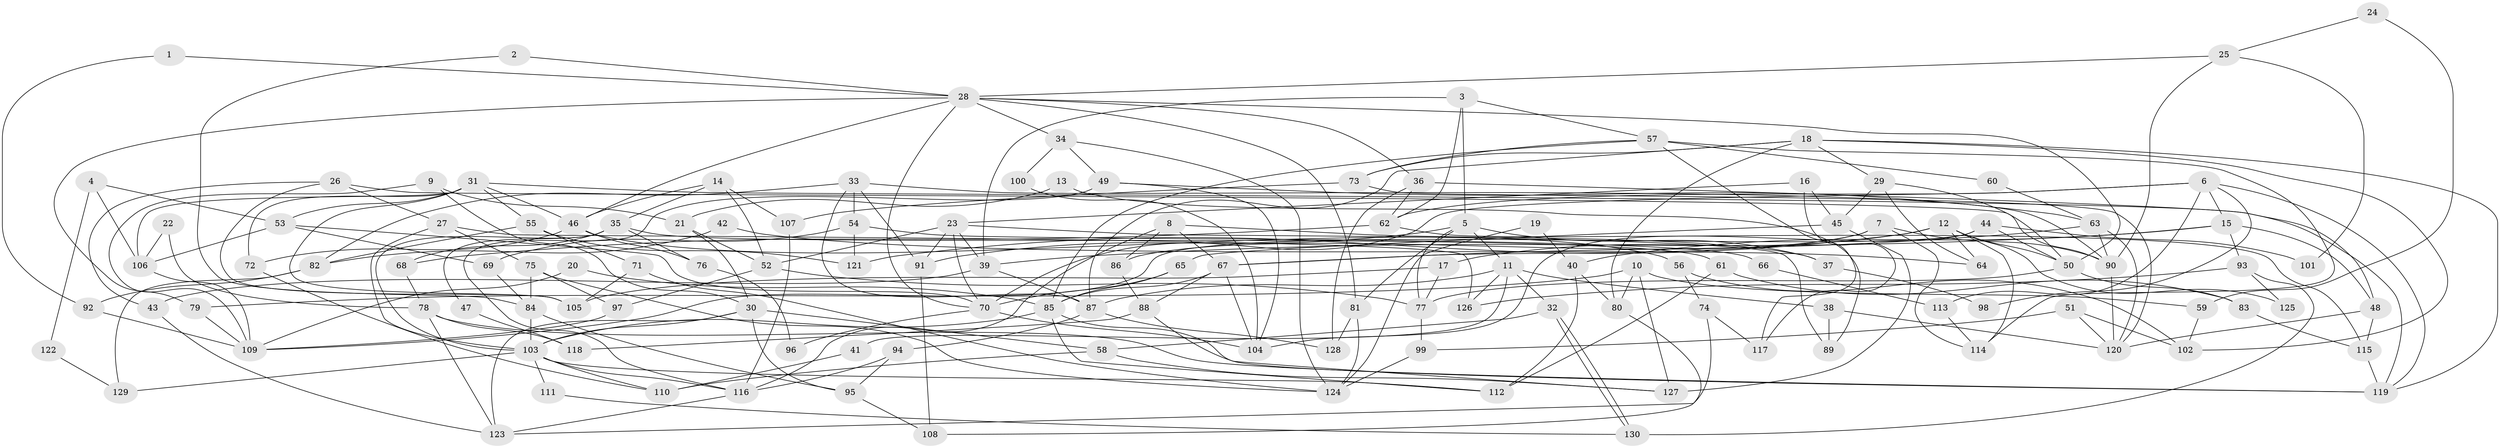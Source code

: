 // coarse degree distribution, {2: 0.16483516483516483, 4: 0.18681318681318682, 3: 0.21978021978021978, 10: 0.02197802197802198, 6: 0.0989010989010989, 5: 0.12087912087912088, 7: 0.08791208791208792, 8: 0.03296703296703297, 9: 0.03296703296703297, 17: 0.01098901098901099, 12: 0.01098901098901099, 13: 0.01098901098901099}
// Generated by graph-tools (version 1.1) at 2025/18/03/04/25 18:18:32]
// undirected, 130 vertices, 260 edges
graph export_dot {
graph [start="1"]
  node [color=gray90,style=filled];
  1;
  2;
  3;
  4;
  5;
  6;
  7;
  8;
  9;
  10;
  11;
  12;
  13;
  14;
  15;
  16;
  17;
  18;
  19;
  20;
  21;
  22;
  23;
  24;
  25;
  26;
  27;
  28;
  29;
  30;
  31;
  32;
  33;
  34;
  35;
  36;
  37;
  38;
  39;
  40;
  41;
  42;
  43;
  44;
  45;
  46;
  47;
  48;
  49;
  50;
  51;
  52;
  53;
  54;
  55;
  56;
  57;
  58;
  59;
  60;
  61;
  62;
  63;
  64;
  65;
  66;
  67;
  68;
  69;
  70;
  71;
  72;
  73;
  74;
  75;
  76;
  77;
  78;
  79;
  80;
  81;
  82;
  83;
  84;
  85;
  86;
  87;
  88;
  89;
  90;
  91;
  92;
  93;
  94;
  95;
  96;
  97;
  98;
  99;
  100;
  101;
  102;
  103;
  104;
  105;
  106;
  107;
  108;
  109;
  110;
  111;
  112;
  113;
  114;
  115;
  116;
  117;
  118;
  119;
  120;
  121;
  122;
  123;
  124;
  125;
  126;
  127;
  128;
  129;
  130;
  1 -- 92;
  1 -- 28;
  2 -- 84;
  2 -- 28;
  3 -- 62;
  3 -- 39;
  3 -- 5;
  3 -- 57;
  4 -- 106;
  4 -- 53;
  4 -- 122;
  5 -- 91;
  5 -- 11;
  5 -- 37;
  5 -- 77;
  5 -- 81;
  6 -- 62;
  6 -- 70;
  6 -- 15;
  6 -- 98;
  6 -- 113;
  6 -- 119;
  7 -- 67;
  7 -- 90;
  7 -- 86;
  7 -- 114;
  8 -- 116;
  8 -- 67;
  8 -- 37;
  8 -- 86;
  9 -- 109;
  9 -- 30;
  9 -- 21;
  10 -- 80;
  10 -- 127;
  10 -- 59;
  10 -- 79;
  11 -- 87;
  11 -- 32;
  11 -- 38;
  11 -- 41;
  11 -- 126;
  12 -- 17;
  12 -- 114;
  12 -- 50;
  12 -- 64;
  12 -- 121;
  12 -- 125;
  13 -- 89;
  13 -- 21;
  14 -- 52;
  14 -- 46;
  14 -- 35;
  14 -- 107;
  15 -- 48;
  15 -- 39;
  15 -- 40;
  15 -- 93;
  16 -- 45;
  16 -- 23;
  16 -- 117;
  17 -- 105;
  17 -- 77;
  18 -- 119;
  18 -- 80;
  18 -- 29;
  18 -- 73;
  18 -- 87;
  18 -- 102;
  19 -- 124;
  19 -- 40;
  20 -- 85;
  20 -- 109;
  21 -- 30;
  21 -- 52;
  22 -- 78;
  22 -- 106;
  23 -- 39;
  23 -- 52;
  23 -- 70;
  23 -- 89;
  23 -- 91;
  24 -- 59;
  24 -- 25;
  25 -- 28;
  25 -- 90;
  25 -- 101;
  26 -- 27;
  26 -- 105;
  26 -- 43;
  26 -- 90;
  27 -- 103;
  27 -- 75;
  27 -- 126;
  28 -- 79;
  28 -- 50;
  28 -- 34;
  28 -- 36;
  28 -- 46;
  28 -- 70;
  28 -- 81;
  29 -- 45;
  29 -- 50;
  29 -- 64;
  30 -- 95;
  30 -- 103;
  30 -- 58;
  30 -- 123;
  31 -- 46;
  31 -- 119;
  31 -- 53;
  31 -- 55;
  31 -- 72;
  31 -- 105;
  31 -- 106;
  32 -- 130;
  32 -- 130;
  32 -- 58;
  33 -- 90;
  33 -- 87;
  33 -- 54;
  33 -- 82;
  33 -- 91;
  34 -- 49;
  34 -- 100;
  34 -- 124;
  35 -- 103;
  35 -- 47;
  35 -- 61;
  35 -- 68;
  35 -- 76;
  36 -- 128;
  36 -- 48;
  36 -- 62;
  37 -- 98;
  38 -- 120;
  38 -- 89;
  39 -- 43;
  39 -- 87;
  40 -- 112;
  40 -- 80;
  41 -- 110;
  42 -- 82;
  42 -- 64;
  43 -- 123;
  44 -- 104;
  44 -- 50;
  44 -- 101;
  44 -- 109;
  45 -- 127;
  45 -- 65;
  46 -- 72;
  46 -- 56;
  46 -- 76;
  47 -- 118;
  48 -- 120;
  48 -- 115;
  49 -- 116;
  49 -- 104;
  49 -- 63;
  50 -- 77;
  50 -- 83;
  51 -- 102;
  51 -- 99;
  51 -- 120;
  52 -- 77;
  52 -- 97;
  53 -- 70;
  53 -- 69;
  53 -- 106;
  54 -- 69;
  54 -- 66;
  54 -- 121;
  55 -- 121;
  55 -- 71;
  55 -- 82;
  56 -- 74;
  56 -- 102;
  57 -- 73;
  57 -- 60;
  57 -- 85;
  57 -- 114;
  57 -- 117;
  58 -- 110;
  58 -- 127;
  59 -- 102;
  60 -- 63;
  61 -- 83;
  61 -- 112;
  62 -- 68;
  62 -- 115;
  63 -- 120;
  63 -- 67;
  63 -- 90;
  65 -- 85;
  65 -- 70;
  66 -- 113;
  67 -- 85;
  67 -- 88;
  67 -- 104;
  68 -- 78;
  69 -- 84;
  70 -- 96;
  70 -- 104;
  71 -- 124;
  71 -- 105;
  72 -- 110;
  73 -- 120;
  73 -- 107;
  74 -- 123;
  74 -- 117;
  75 -- 97;
  75 -- 124;
  75 -- 84;
  76 -- 96;
  77 -- 99;
  78 -- 123;
  78 -- 119;
  78 -- 118;
  79 -- 109;
  80 -- 108;
  81 -- 124;
  81 -- 128;
  82 -- 92;
  82 -- 129;
  83 -- 115;
  84 -- 103;
  84 -- 95;
  85 -- 119;
  85 -- 103;
  85 -- 112;
  86 -- 88;
  87 -- 94;
  87 -- 128;
  88 -- 118;
  88 -- 127;
  90 -- 120;
  91 -- 108;
  92 -- 109;
  93 -- 126;
  93 -- 125;
  93 -- 130;
  94 -- 116;
  94 -- 95;
  95 -- 108;
  97 -- 109;
  99 -- 124;
  100 -- 104;
  103 -- 112;
  103 -- 110;
  103 -- 111;
  103 -- 116;
  103 -- 129;
  106 -- 109;
  107 -- 116;
  111 -- 130;
  113 -- 114;
  115 -- 119;
  116 -- 123;
  122 -- 129;
}
